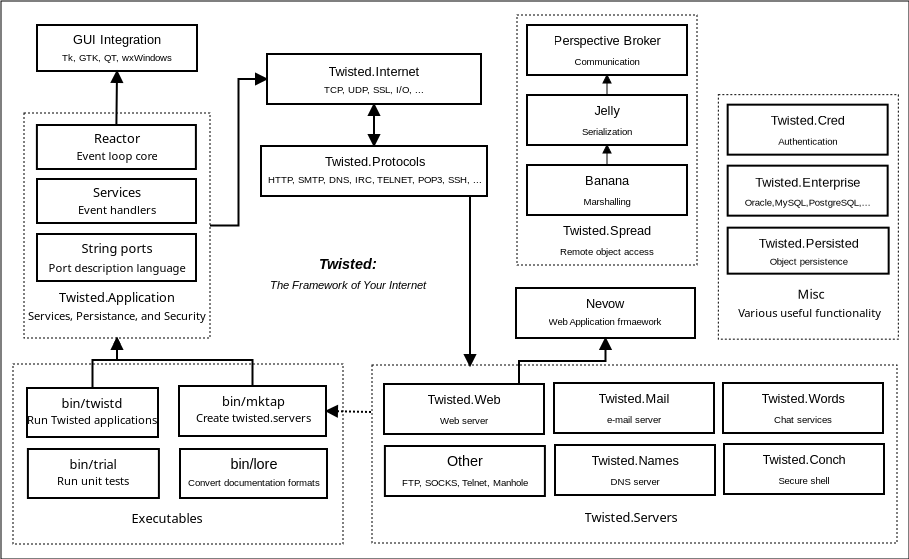 <?xml version="1.0" encoding="UTF-8"?>
<dia:diagram xmlns:dia="http://www.lysator.liu.se/~alla/dia/">
  <dia:layer name="Background" visible="true">
    <dia:object type="Standard - Box" version="0" id="O0">
      <dia:attribute name="obj_pos">
        <dia:point val="-2.7,-3.55"/>
      </dia:attribute>
      <dia:attribute name="obj_bb">
        <dia:rectangle val="-2.7,-3.55;42.7,24.35"/>
      </dia:attribute>
      <dia:attribute name="elem_corner">
        <dia:point val="-2.7,-3.55"/>
      </dia:attribute>
      <dia:attribute name="elem_width">
        <dia:real val="45.4"/>
      </dia:attribute>
      <dia:attribute name="elem_height">
        <dia:real val="27.9"/>
      </dia:attribute>
      <dia:attribute name="border_width">
        <dia:real val="0"/>
      </dia:attribute>
      <dia:attribute name="show_background">
        <dia:boolean val="true"/>
      </dia:attribute>
    </dia:object>
    <dia:group>
      <dia:object type="Standard - Text" version="1" id="O1">
        <dia:attribute name="obj_pos">
          <dia:point val="14.65,9.85"/>
        </dia:attribute>
        <dia:attribute name="obj_bb">
          <dia:rectangle val="13.321,9.223;15.979,10.328"/>
        </dia:attribute>
        <dia:attribute name="text">
          <dia:composite type="text">
            <dia:attribute name="string">
              <dia:string>#Twisted:#</dia:string>
            </dia:attribute>
            <dia:attribute name="font">
              <dia:font family="arial" style="84" name="Helvetica"/>
            </dia:attribute>
            <dia:attribute name="height">
              <dia:real val="0.9"/>
            </dia:attribute>
            <dia:attribute name="pos">
              <dia:point val="14.65,9.85"/>
            </dia:attribute>
            <dia:attribute name="color">
              <dia:color val="#000000"/>
            </dia:attribute>
            <dia:attribute name="alignment">
              <dia:enum val="1"/>
            </dia:attribute>
          </dia:composite>
        </dia:attribute>
        <dia:attribute name="valign">
          <dia:enum val="3"/>
        </dia:attribute>
      </dia:object>
      <dia:object type="Standard - Text" version="1" id="O2">
        <dia:attribute name="obj_pos">
          <dia:point val="14.65,10.85"/>
        </dia:attribute>
        <dia:attribute name="obj_bb">
          <dia:rectangle val="11.024,10.35;18.276,11.195"/>
        </dia:attribute>
        <dia:attribute name="text">
          <dia:composite type="text">
            <dia:attribute name="string">
              <dia:string>#The Framework of Your Internet#</dia:string>
            </dia:attribute>
            <dia:attribute name="font">
              <dia:font family="arial" style="4" name="Helvetica"/>
            </dia:attribute>
            <dia:attribute name="height">
              <dia:real val="0.7"/>
            </dia:attribute>
            <dia:attribute name="pos">
              <dia:point val="14.65,10.85"/>
            </dia:attribute>
            <dia:attribute name="color">
              <dia:color val="#000000"/>
            </dia:attribute>
            <dia:attribute name="alignment">
              <dia:enum val="1"/>
            </dia:attribute>
          </dia:composite>
        </dia:attribute>
        <dia:attribute name="valign">
          <dia:enum val="3"/>
        </dia:attribute>
      </dia:object>
    </dia:group>
    <dia:object type="Standard - Box" version="0" id="O3">
      <dia:attribute name="obj_pos">
        <dia:point val="23.1,-2.85"/>
      </dia:attribute>
      <dia:attribute name="obj_bb">
        <dia:rectangle val="23.1,-2.85;32.1,9.65"/>
      </dia:attribute>
      <dia:attribute name="elem_corner">
        <dia:point val="23.1,-2.85"/>
      </dia:attribute>
      <dia:attribute name="elem_width">
        <dia:real val="9"/>
      </dia:attribute>
      <dia:attribute name="elem_height">
        <dia:real val="12.5"/>
      </dia:attribute>
      <dia:attribute name="border_width">
        <dia:real val="1.49e-08"/>
      </dia:attribute>
      <dia:attribute name="show_background">
        <dia:boolean val="true"/>
      </dia:attribute>
      <dia:attribute name="line_style">
        <dia:enum val="4"/>
      </dia:attribute>
    </dia:object>
    <dia:object type="Standard - Text" version="1" id="O4">
      <dia:attribute name="obj_pos">
        <dia:point val="27.6,8.15"/>
      </dia:attribute>
      <dia:attribute name="obj_bb">
        <dia:rectangle val="25.57,7.593;29.63,8.56"/>
      </dia:attribute>
      <dia:attribute name="text">
        <dia:composite type="text">
          <dia:attribute name="string">
            <dia:string>#Twisted.Spread#</dia:string>
          </dia:attribute>
          <dia:attribute name="font">
            <dia:font family="arial" style="0" name="Helvetica"/>
          </dia:attribute>
          <dia:attribute name="height">
            <dia:real val="0.8"/>
          </dia:attribute>
          <dia:attribute name="pos">
            <dia:point val="27.6,8.15"/>
          </dia:attribute>
          <dia:attribute name="color">
            <dia:color val="#000000"/>
          </dia:attribute>
          <dia:attribute name="alignment">
            <dia:enum val="1"/>
          </dia:attribute>
        </dia:composite>
      </dia:attribute>
      <dia:attribute name="valign">
        <dia:enum val="3"/>
      </dia:attribute>
    </dia:object>
    <dia:object type="Standard - Text" version="1" id="O5">
      <dia:attribute name="obj_pos">
        <dia:point val="27.6,9.15"/>
      </dia:attribute>
      <dia:attribute name="obj_bb">
        <dia:rectangle val="25.446,8.732;29.754,9.457"/>
      </dia:attribute>
      <dia:attribute name="text">
        <dia:composite type="text">
          <dia:attribute name="string">
            <dia:string>#Remote object access#</dia:string>
          </dia:attribute>
          <dia:attribute name="font">
            <dia:font family="arial" style="0" name="Helvetica"/>
          </dia:attribute>
          <dia:attribute name="height">
            <dia:real val="0.6"/>
          </dia:attribute>
          <dia:attribute name="pos">
            <dia:point val="27.6,9.15"/>
          </dia:attribute>
          <dia:attribute name="color">
            <dia:color val="#000000"/>
          </dia:attribute>
          <dia:attribute name="alignment">
            <dia:enum val="1"/>
          </dia:attribute>
        </dia:composite>
      </dia:attribute>
      <dia:attribute name="valign">
        <dia:enum val="3"/>
      </dia:attribute>
    </dia:object>
    <dia:group>
      <dia:object type="Standard - Line" version="0" id="O6">
        <dia:attribute name="obj_pos">
          <dia:point val="27.6,4.65"/>
        </dia:attribute>
        <dia:attribute name="obj_bb">
          <dia:rectangle val="27.2,3.65;28,4.65"/>
        </dia:attribute>
        <dia:attribute name="conn_endpoints">
          <dia:point val="27.6,4.65"/>
          <dia:point val="27.6,3.65"/>
        </dia:attribute>
        <dia:attribute name="numcp">
          <dia:int val="1"/>
        </dia:attribute>
        <dia:attribute name="line_width">
          <dia:real val="0"/>
        </dia:attribute>
        <dia:attribute name="end_arrow">
          <dia:enum val="3"/>
        </dia:attribute>
        <dia:attribute name="end_arrow_length">
          <dia:real val="0.4"/>
        </dia:attribute>
        <dia:attribute name="end_arrow_width">
          <dia:real val="0.4"/>
        </dia:attribute>
      </dia:object>
      <dia:group>
        <dia:object type="Standard - Box" version="0" id="O7">
          <dia:attribute name="obj_pos">
            <dia:point val="23.6,1.15"/>
          </dia:attribute>
          <dia:attribute name="obj_bb">
            <dia:rectangle val="23.55,1.1;31.65,3.7"/>
          </dia:attribute>
          <dia:attribute name="elem_corner">
            <dia:point val="23.6,1.15"/>
          </dia:attribute>
          <dia:attribute name="elem_width">
            <dia:real val="8"/>
          </dia:attribute>
          <dia:attribute name="elem_height">
            <dia:real val="2.5"/>
          </dia:attribute>
          <dia:attribute name="show_background">
            <dia:boolean val="true"/>
          </dia:attribute>
        </dia:object>
        <dia:object type="Standard - Text" version="1" id="O8">
          <dia:attribute name="obj_pos">
            <dia:point val="27.6,2.15"/>
          </dia:attribute>
          <dia:attribute name="obj_bb">
            <dia:rectangle val="27.015,1.593;28.185,2.56"/>
          </dia:attribute>
          <dia:attribute name="text">
            <dia:composite type="text">
              <dia:attribute name="string">
                <dia:string>#Jelly#</dia:string>
              </dia:attribute>
              <dia:attribute name="font">
                <dia:font family="arial" style="0" name="Helvetica"/>
              </dia:attribute>
              <dia:attribute name="height">
                <dia:real val="0.8"/>
              </dia:attribute>
              <dia:attribute name="pos">
                <dia:point val="27.6,2.15"/>
              </dia:attribute>
              <dia:attribute name="color">
                <dia:color val="#000000"/>
              </dia:attribute>
              <dia:attribute name="alignment">
                <dia:enum val="1"/>
              </dia:attribute>
            </dia:composite>
          </dia:attribute>
          <dia:attribute name="valign">
            <dia:enum val="3"/>
          </dia:attribute>
        </dia:object>
        <dia:object type="Standard - Text" version="1" id="O9">
          <dia:attribute name="obj_pos">
            <dia:point val="27.6,3.15"/>
          </dia:attribute>
          <dia:attribute name="obj_bb">
            <dia:rectangle val="26.409,2.732;28.791,3.458"/>
          </dia:attribute>
          <dia:attribute name="text">
            <dia:composite type="text">
              <dia:attribute name="string">
                <dia:string>#Serialization#</dia:string>
              </dia:attribute>
              <dia:attribute name="font">
                <dia:font family="arial" style="0" name="Helvetica"/>
              </dia:attribute>
              <dia:attribute name="height">
                <dia:real val="0.6"/>
              </dia:attribute>
              <dia:attribute name="pos">
                <dia:point val="27.6,3.15"/>
              </dia:attribute>
              <dia:attribute name="color">
                <dia:color val="#000000"/>
              </dia:attribute>
              <dia:attribute name="alignment">
                <dia:enum val="1"/>
              </dia:attribute>
            </dia:composite>
          </dia:attribute>
          <dia:attribute name="valign">
            <dia:enum val="3"/>
          </dia:attribute>
        </dia:object>
      </dia:group>
      <dia:group>
        <dia:object type="Standard - Box" version="0" id="O10">
          <dia:attribute name="obj_pos">
            <dia:point val="23.6,4.65"/>
          </dia:attribute>
          <dia:attribute name="obj_bb">
            <dia:rectangle val="23.55,4.6;31.65,7.2"/>
          </dia:attribute>
          <dia:attribute name="elem_corner">
            <dia:point val="23.6,4.65"/>
          </dia:attribute>
          <dia:attribute name="elem_width">
            <dia:real val="8"/>
          </dia:attribute>
          <dia:attribute name="elem_height">
            <dia:real val="2.5"/>
          </dia:attribute>
          <dia:attribute name="show_background">
            <dia:boolean val="true"/>
          </dia:attribute>
        </dia:object>
        <dia:object type="Standard - Text" version="1" id="O11">
          <dia:attribute name="obj_pos">
            <dia:point val="27.6,5.65"/>
          </dia:attribute>
          <dia:attribute name="obj_bb">
            <dia:rectangle val="26.593,5.093;28.608,6.06"/>
          </dia:attribute>
          <dia:attribute name="text">
            <dia:composite type="text">
              <dia:attribute name="string">
                <dia:string>#Banana#</dia:string>
              </dia:attribute>
              <dia:attribute name="font">
                <dia:font family="arial" style="0" name="Helvetica"/>
              </dia:attribute>
              <dia:attribute name="height">
                <dia:real val="0.8"/>
              </dia:attribute>
              <dia:attribute name="pos">
                <dia:point val="27.6,5.65"/>
              </dia:attribute>
              <dia:attribute name="color">
                <dia:color val="#000000"/>
              </dia:attribute>
              <dia:attribute name="alignment">
                <dia:enum val="1"/>
              </dia:attribute>
            </dia:composite>
          </dia:attribute>
          <dia:attribute name="valign">
            <dia:enum val="3"/>
          </dia:attribute>
        </dia:object>
        <dia:object type="Standard - Text" version="1" id="O12">
          <dia:attribute name="obj_pos">
            <dia:point val="27.6,6.65"/>
          </dia:attribute>
          <dia:attribute name="obj_bb">
            <dia:rectangle val="26.483,6.232;28.718,6.957"/>
          </dia:attribute>
          <dia:attribute name="text">
            <dia:composite type="text">
              <dia:attribute name="string">
                <dia:string>#Marshalling#</dia:string>
              </dia:attribute>
              <dia:attribute name="font">
                <dia:font family="arial" style="0" name="Helvetica"/>
              </dia:attribute>
              <dia:attribute name="height">
                <dia:real val="0.6"/>
              </dia:attribute>
              <dia:attribute name="pos">
                <dia:point val="27.6,6.65"/>
              </dia:attribute>
              <dia:attribute name="color">
                <dia:color val="#000000"/>
              </dia:attribute>
              <dia:attribute name="alignment">
                <dia:enum val="1"/>
              </dia:attribute>
            </dia:composite>
          </dia:attribute>
          <dia:attribute name="valign">
            <dia:enum val="3"/>
          </dia:attribute>
        </dia:object>
      </dia:group>
      <dia:group>
        <dia:object type="Standard - Box" version="0" id="O13">
          <dia:attribute name="obj_pos">
            <dia:point val="23.6,-2.35"/>
          </dia:attribute>
          <dia:attribute name="obj_bb">
            <dia:rectangle val="23.55,-2.4;31.65,0.2"/>
          </dia:attribute>
          <dia:attribute name="elem_corner">
            <dia:point val="23.6,-2.35"/>
          </dia:attribute>
          <dia:attribute name="elem_width">
            <dia:real val="8"/>
          </dia:attribute>
          <dia:attribute name="elem_height">
            <dia:real val="2.5"/>
          </dia:attribute>
          <dia:attribute name="show_background">
            <dia:boolean val="true"/>
          </dia:attribute>
        </dia:object>
        <dia:object type="Standard - Text" version="1" id="O14">
          <dia:attribute name="obj_pos">
            <dia:point val="27.6,-1.35"/>
          </dia:attribute>
          <dia:attribute name="obj_bb">
            <dia:rectangle val="25.13,-1.907;30.07,-0.94"/>
          </dia:attribute>
          <dia:attribute name="text">
            <dia:composite type="text">
              <dia:attribute name="string">
                <dia:string>#Perspective Broker#</dia:string>
              </dia:attribute>
              <dia:attribute name="font">
                <dia:font family="arial" style="0" name="Helvetica"/>
              </dia:attribute>
              <dia:attribute name="height">
                <dia:real val="0.8"/>
              </dia:attribute>
              <dia:attribute name="pos">
                <dia:point val="27.6,-1.35"/>
              </dia:attribute>
              <dia:attribute name="color">
                <dia:color val="#000000"/>
              </dia:attribute>
              <dia:attribute name="alignment">
                <dia:enum val="1"/>
              </dia:attribute>
            </dia:composite>
          </dia:attribute>
          <dia:attribute name="valign">
            <dia:enum val="3"/>
          </dia:attribute>
        </dia:object>
        <dia:object type="Standard - Text" version="1" id="O15">
          <dia:attribute name="obj_pos">
            <dia:point val="27.6,-0.35"/>
          </dia:attribute>
          <dia:attribute name="obj_bb">
            <dia:rectangle val="26.081,-0.767;29.119,-0.043"/>
          </dia:attribute>
          <dia:attribute name="text">
            <dia:composite type="text">
              <dia:attribute name="string">
                <dia:string>#Communication#</dia:string>
              </dia:attribute>
              <dia:attribute name="font">
                <dia:font family="arial" style="0" name="Helvetica"/>
              </dia:attribute>
              <dia:attribute name="height">
                <dia:real val="0.6"/>
              </dia:attribute>
              <dia:attribute name="pos">
                <dia:point val="27.6,-0.35"/>
              </dia:attribute>
              <dia:attribute name="color">
                <dia:color val="#000000"/>
              </dia:attribute>
              <dia:attribute name="alignment">
                <dia:enum val="1"/>
              </dia:attribute>
            </dia:composite>
          </dia:attribute>
          <dia:attribute name="valign">
            <dia:enum val="3"/>
          </dia:attribute>
        </dia:object>
      </dia:group>
      <dia:object type="Standard - Line" version="0" id="O16">
        <dia:attribute name="obj_pos">
          <dia:point val="27.6,1.15"/>
        </dia:attribute>
        <dia:attribute name="obj_bb">
          <dia:rectangle val="27.2,0.15;28,1.15"/>
        </dia:attribute>
        <dia:attribute name="conn_endpoints">
          <dia:point val="27.6,1.15"/>
          <dia:point val="27.6,0.15"/>
        </dia:attribute>
        <dia:attribute name="numcp">
          <dia:int val="1"/>
        </dia:attribute>
        <dia:attribute name="line_width">
          <dia:real val="0"/>
        </dia:attribute>
        <dia:attribute name="end_arrow">
          <dia:enum val="3"/>
        </dia:attribute>
        <dia:attribute name="end_arrow_length">
          <dia:real val="0.4"/>
        </dia:attribute>
        <dia:attribute name="end_arrow_width">
          <dia:real val="0.4"/>
        </dia:attribute>
      </dia:object>
    </dia:group>
    <dia:object type="Standard - Text" version="1" id="O17">
      <dia:attribute name="obj_pos">
        <dia:point val="40.167,3.883"/>
      </dia:attribute>
      <dia:attribute name="obj_bb">
        <dia:rectangle val="40.167,3.483;40.167,4.683"/>
      </dia:attribute>
      <dia:attribute name="text">
        <dia:composite type="text">
          <dia:attribute name="string">
            <dia:string>##</dia:string>
          </dia:attribute>
          <dia:attribute name="font">
            <dia:font family="sans" style="0" name="Helvetica"/>
          </dia:attribute>
          <dia:attribute name="height">
            <dia:real val="0.8"/>
          </dia:attribute>
          <dia:attribute name="pos">
            <dia:point val="40.167,3.883"/>
          </dia:attribute>
          <dia:attribute name="color">
            <dia:color val="#000000"/>
          </dia:attribute>
          <dia:attribute name="alignment">
            <dia:enum val="0"/>
          </dia:attribute>
        </dia:composite>
      </dia:attribute>
      <dia:attribute name="valign">
        <dia:enum val="3"/>
      </dia:attribute>
    </dia:object>
    <dia:object type="Standard - Text" version="1" id="O18">
      <dia:attribute name="obj_pos">
        <dia:point val="35.9,17.35"/>
      </dia:attribute>
      <dia:attribute name="obj_bb">
        <dia:rectangle val="35.9,16.95;35.9,18.15"/>
      </dia:attribute>
      <dia:attribute name="text">
        <dia:composite type="text">
          <dia:attribute name="string">
            <dia:string>##</dia:string>
          </dia:attribute>
          <dia:attribute name="font">
            <dia:font family="sans" style="0" name="Helvetica"/>
          </dia:attribute>
          <dia:attribute name="height">
            <dia:real val="0.8"/>
          </dia:attribute>
          <dia:attribute name="pos">
            <dia:point val="35.9,17.35"/>
          </dia:attribute>
          <dia:attribute name="color">
            <dia:color val="#000000"/>
          </dia:attribute>
          <dia:attribute name="alignment">
            <dia:enum val="0"/>
          </dia:attribute>
        </dia:composite>
      </dia:attribute>
      <dia:attribute name="valign">
        <dia:enum val="3"/>
      </dia:attribute>
    </dia:object>
    <dia:group>
      <dia:object type="Standard - Box" version="0" id="O19">
        <dia:attribute name="obj_pos">
          <dia:point val="-0.9,-2.35"/>
        </dia:attribute>
        <dia:attribute name="obj_bb">
          <dia:rectangle val="-0.95,-2.4;7.15,-1.152e-15"/>
        </dia:attribute>
        <dia:attribute name="elem_corner">
          <dia:point val="-0.9,-2.35"/>
        </dia:attribute>
        <dia:attribute name="elem_width">
          <dia:real val="8"/>
        </dia:attribute>
        <dia:attribute name="elem_height">
          <dia:real val="2.3"/>
        </dia:attribute>
        <dia:attribute name="show_background">
          <dia:boolean val="true"/>
        </dia:attribute>
      </dia:object>
      <dia:object type="Standard - Text" version="1" id="O20">
        <dia:attribute name="obj_pos">
          <dia:point val="3.1,-1.4"/>
        </dia:attribute>
        <dia:attribute name="obj_bb">
          <dia:rectangle val="1.119,-1.958;5.081,-0.99"/>
        </dia:attribute>
        <dia:attribute name="text">
          <dia:composite type="text">
            <dia:attribute name="string">
              <dia:string>#GUI Integration#</dia:string>
            </dia:attribute>
            <dia:attribute name="font">
              <dia:font family="arial" style="0" name="Helvetica"/>
            </dia:attribute>
            <dia:attribute name="height">
              <dia:real val="0.8"/>
            </dia:attribute>
            <dia:attribute name="pos">
              <dia:point val="3.1,-1.4"/>
            </dia:attribute>
            <dia:attribute name="color">
              <dia:color val="#000000"/>
            </dia:attribute>
            <dia:attribute name="alignment">
              <dia:enum val="1"/>
            </dia:attribute>
          </dia:composite>
        </dia:attribute>
        <dia:attribute name="valign">
          <dia:enum val="3"/>
        </dia:attribute>
      </dia:object>
      <dia:object type="Standard - Text" version="1" id="O21">
        <dia:attribute name="obj_pos">
          <dia:point val="3.1,-0.55"/>
        </dia:attribute>
        <dia:attribute name="obj_bb">
          <dia:rectangle val="0.581,-0.968;5.619,-0.242"/>
        </dia:attribute>
        <dia:attribute name="text">
          <dia:composite type="text">
            <dia:attribute name="string">
              <dia:string>#Tk, GTK, QT, wxWindows#</dia:string>
            </dia:attribute>
            <dia:attribute name="font">
              <dia:font family="arial" style="0" name="Helvetica"/>
            </dia:attribute>
            <dia:attribute name="height">
              <dia:real val="0.6"/>
            </dia:attribute>
            <dia:attribute name="pos">
              <dia:point val="3.1,-0.55"/>
            </dia:attribute>
            <dia:attribute name="color">
              <dia:color val="#000000"/>
            </dia:attribute>
            <dia:attribute name="alignment">
              <dia:enum val="1"/>
            </dia:attribute>
          </dia:composite>
        </dia:attribute>
        <dia:attribute name="valign">
          <dia:enum val="3"/>
        </dia:attribute>
      </dia:object>
    </dia:group>
    <dia:object type="Standard - Line" version="0" id="O22">
      <dia:attribute name="obj_pos">
        <dia:point val="15.95,3.7"/>
      </dia:attribute>
      <dia:attribute name="obj_bb">
        <dia:rectangle val="15.45,1.55;16.45,3.75"/>
      </dia:attribute>
      <dia:attribute name="conn_endpoints">
        <dia:point val="15.95,3.7"/>
        <dia:point val="15.95,1.6"/>
      </dia:attribute>
      <dia:attribute name="numcp">
        <dia:int val="1"/>
      </dia:attribute>
      <dia:attribute name="start_arrow">
        <dia:enum val="3"/>
      </dia:attribute>
      <dia:attribute name="start_arrow_length">
        <dia:real val="0.5"/>
      </dia:attribute>
      <dia:attribute name="start_arrow_width">
        <dia:real val="0.5"/>
      </dia:attribute>
      <dia:attribute name="end_arrow">
        <dia:enum val="3"/>
      </dia:attribute>
      <dia:attribute name="end_arrow_length">
        <dia:real val="0.5"/>
      </dia:attribute>
      <dia:attribute name="end_arrow_width">
        <dia:real val="0.5"/>
      </dia:attribute>
    </dia:object>
    <dia:object type="Standard - Box" version="0" id="O23">
      <dia:attribute name="obj_pos">
        <dia:point val="15.85,14.65"/>
      </dia:attribute>
      <dia:attribute name="obj_bb">
        <dia:rectangle val="15.85,14.65;42.1,23.55"/>
      </dia:attribute>
      <dia:attribute name="elem_corner">
        <dia:point val="15.85,14.65"/>
      </dia:attribute>
      <dia:attribute name="elem_width">
        <dia:real val="26.25"/>
      </dia:attribute>
      <dia:attribute name="elem_height">
        <dia:real val="8.9"/>
      </dia:attribute>
      <dia:attribute name="border_width">
        <dia:real val="1.49e-08"/>
      </dia:attribute>
      <dia:attribute name="show_background">
        <dia:boolean val="true"/>
      </dia:attribute>
      <dia:attribute name="line_style">
        <dia:enum val="4"/>
      </dia:attribute>
    </dia:object>
    <dia:group>
      <dia:object type="Standard - Box" version="0" id="O24">
        <dia:attribute name="obj_pos">
          <dia:point val="16.45,15.6"/>
        </dia:attribute>
        <dia:attribute name="obj_bb">
          <dia:rectangle val="16.4,15.55;24.5,18.15"/>
        </dia:attribute>
        <dia:attribute name="elem_corner">
          <dia:point val="16.45,15.6"/>
        </dia:attribute>
        <dia:attribute name="elem_width">
          <dia:real val="8"/>
        </dia:attribute>
        <dia:attribute name="elem_height">
          <dia:real val="2.5"/>
        </dia:attribute>
        <dia:attribute name="show_background">
          <dia:boolean val="true"/>
        </dia:attribute>
      </dia:object>
      <dia:object type="Standard - Text" version="1" id="O25">
        <dia:attribute name="obj_pos">
          <dia:point val="20.45,16.6"/>
        </dia:attribute>
        <dia:attribute name="obj_bb">
          <dia:rectangle val="18.762,16.043;22.137,17.01"/>
        </dia:attribute>
        <dia:attribute name="text">
          <dia:composite type="text">
            <dia:attribute name="string">
              <dia:string>#Twisted.Web#</dia:string>
            </dia:attribute>
            <dia:attribute name="font">
              <dia:font family="arial" style="0" name="Helvetica"/>
            </dia:attribute>
            <dia:attribute name="height">
              <dia:real val="0.8"/>
            </dia:attribute>
            <dia:attribute name="pos">
              <dia:point val="20.45,16.6"/>
            </dia:attribute>
            <dia:attribute name="color">
              <dia:color val="#000000"/>
            </dia:attribute>
            <dia:attribute name="alignment">
              <dia:enum val="1"/>
            </dia:attribute>
          </dia:composite>
        </dia:attribute>
        <dia:attribute name="valign">
          <dia:enum val="3"/>
        </dia:attribute>
      </dia:object>
      <dia:object type="Standard - Text" version="1" id="O26">
        <dia:attribute name="obj_pos">
          <dia:point val="20.45,17.6"/>
        </dia:attribute>
        <dia:attribute name="obj_bb">
          <dia:rectangle val="19.332,17.183;21.567,17.907"/>
        </dia:attribute>
        <dia:attribute name="text">
          <dia:composite type="text">
            <dia:attribute name="string">
              <dia:string>#Web server#</dia:string>
            </dia:attribute>
            <dia:attribute name="font">
              <dia:font family="arial" style="0" name="Helvetica"/>
            </dia:attribute>
            <dia:attribute name="height">
              <dia:real val="0.6"/>
            </dia:attribute>
            <dia:attribute name="pos">
              <dia:point val="20.45,17.6"/>
            </dia:attribute>
            <dia:attribute name="color">
              <dia:color val="#000000"/>
            </dia:attribute>
            <dia:attribute name="alignment">
              <dia:enum val="1"/>
            </dia:attribute>
          </dia:composite>
        </dia:attribute>
        <dia:attribute name="valign">
          <dia:enum val="3"/>
        </dia:attribute>
      </dia:object>
    </dia:group>
    <dia:group>
      <dia:object type="Standard - Box" version="0" id="O27">
        <dia:attribute name="obj_pos">
          <dia:point val="24.95,15.55"/>
        </dia:attribute>
        <dia:attribute name="obj_bb">
          <dia:rectangle val="24.9,15.5;33,18.1"/>
        </dia:attribute>
        <dia:attribute name="elem_corner">
          <dia:point val="24.95,15.55"/>
        </dia:attribute>
        <dia:attribute name="elem_width">
          <dia:real val="8"/>
        </dia:attribute>
        <dia:attribute name="elem_height">
          <dia:real val="2.5"/>
        </dia:attribute>
        <dia:attribute name="show_background">
          <dia:boolean val="true"/>
        </dia:attribute>
      </dia:object>
      <dia:object type="Standard - Text" version="1" id="O28">
        <dia:attribute name="obj_pos">
          <dia:point val="28.95,16.55"/>
        </dia:attribute>
        <dia:attribute name="obj_bb">
          <dia:rectangle val="27.328,15.992;30.573,16.96"/>
        </dia:attribute>
        <dia:attribute name="text">
          <dia:composite type="text">
            <dia:attribute name="string">
              <dia:string>#Twisted.Mail#</dia:string>
            </dia:attribute>
            <dia:attribute name="font">
              <dia:font family="arial" style="0" name="Helvetica"/>
            </dia:attribute>
            <dia:attribute name="height">
              <dia:real val="0.8"/>
            </dia:attribute>
            <dia:attribute name="pos">
              <dia:point val="28.95,16.55"/>
            </dia:attribute>
            <dia:attribute name="color">
              <dia:color val="#000000"/>
            </dia:attribute>
            <dia:attribute name="alignment">
              <dia:enum val="1"/>
            </dia:attribute>
          </dia:composite>
        </dia:attribute>
        <dia:attribute name="valign">
          <dia:enum val="3"/>
        </dia:attribute>
      </dia:object>
      <dia:object type="Standard - Text" version="1" id="O29">
        <dia:attribute name="obj_pos">
          <dia:point val="28.95,17.55"/>
        </dia:attribute>
        <dia:attribute name="obj_bb">
          <dia:rectangle val="27.686,17.133;30.214,17.858"/>
        </dia:attribute>
        <dia:attribute name="text">
          <dia:composite type="text">
            <dia:attribute name="string">
              <dia:string>#e-mail server#</dia:string>
            </dia:attribute>
            <dia:attribute name="font">
              <dia:font family="arial" style="0" name="Helvetica"/>
            </dia:attribute>
            <dia:attribute name="height">
              <dia:real val="0.6"/>
            </dia:attribute>
            <dia:attribute name="pos">
              <dia:point val="28.95,17.55"/>
            </dia:attribute>
            <dia:attribute name="color">
              <dia:color val="#000000"/>
            </dia:attribute>
            <dia:attribute name="alignment">
              <dia:enum val="1"/>
            </dia:attribute>
          </dia:composite>
        </dia:attribute>
        <dia:attribute name="valign">
          <dia:enum val="3"/>
        </dia:attribute>
      </dia:object>
    </dia:group>
    <dia:group>
      <dia:object type="Standard - Box" version="0" id="O30">
        <dia:attribute name="obj_pos">
          <dia:point val="25,18.65"/>
        </dia:attribute>
        <dia:attribute name="obj_bb">
          <dia:rectangle val="24.95,18.6;33.05,21.2"/>
        </dia:attribute>
        <dia:attribute name="elem_corner">
          <dia:point val="25,18.65"/>
        </dia:attribute>
        <dia:attribute name="elem_width">
          <dia:real val="8"/>
        </dia:attribute>
        <dia:attribute name="elem_height">
          <dia:real val="2.5"/>
        </dia:attribute>
        <dia:attribute name="show_background">
          <dia:boolean val="true"/>
        </dia:attribute>
      </dia:object>
      <dia:object type="Standard - Text" version="1" id="O31">
        <dia:attribute name="obj_pos">
          <dia:point val="29,19.65"/>
        </dia:attribute>
        <dia:attribute name="obj_bb">
          <dia:rectangle val="26.989,19.093;31.011,20.06"/>
        </dia:attribute>
        <dia:attribute name="text">
          <dia:composite type="text">
            <dia:attribute name="string">
              <dia:string>#Twisted.Names#</dia:string>
            </dia:attribute>
            <dia:attribute name="font">
              <dia:font family="arial" style="0" name="Helvetica"/>
            </dia:attribute>
            <dia:attribute name="height">
              <dia:real val="0.8"/>
            </dia:attribute>
            <dia:attribute name="pos">
              <dia:point val="29,19.65"/>
            </dia:attribute>
            <dia:attribute name="color">
              <dia:color val="#000000"/>
            </dia:attribute>
            <dia:attribute name="alignment">
              <dia:enum val="1"/>
            </dia:attribute>
          </dia:composite>
        </dia:attribute>
        <dia:attribute name="valign">
          <dia:enum val="3"/>
        </dia:attribute>
      </dia:object>
      <dia:object type="Standard - Text" version="1" id="O32">
        <dia:attribute name="obj_pos">
          <dia:point val="29,20.65"/>
        </dia:attribute>
        <dia:attribute name="obj_bb">
          <dia:rectangle val="27.87,20.233;30.13,20.957"/>
        </dia:attribute>
        <dia:attribute name="text">
          <dia:composite type="text">
            <dia:attribute name="string">
              <dia:string>#DNS server#</dia:string>
            </dia:attribute>
            <dia:attribute name="font">
              <dia:font family="arial" style="0" name="Helvetica"/>
            </dia:attribute>
            <dia:attribute name="height">
              <dia:real val="0.6"/>
            </dia:attribute>
            <dia:attribute name="pos">
              <dia:point val="29,20.65"/>
            </dia:attribute>
            <dia:attribute name="color">
              <dia:color val="#000000"/>
            </dia:attribute>
            <dia:attribute name="alignment">
              <dia:enum val="1"/>
            </dia:attribute>
          </dia:composite>
        </dia:attribute>
        <dia:attribute name="valign">
          <dia:enum val="3"/>
        </dia:attribute>
      </dia:object>
    </dia:group>
    <dia:group>
      <dia:object type="Standard - Box" version="0" id="O33">
        <dia:attribute name="obj_pos">
          <dia:point val="33.45,18.6"/>
        </dia:attribute>
        <dia:attribute name="obj_bb">
          <dia:rectangle val="33.4,18.55;41.5,21.15"/>
        </dia:attribute>
        <dia:attribute name="elem_corner">
          <dia:point val="33.45,18.6"/>
        </dia:attribute>
        <dia:attribute name="elem_width">
          <dia:real val="8"/>
        </dia:attribute>
        <dia:attribute name="elem_height">
          <dia:real val="2.5"/>
        </dia:attribute>
        <dia:attribute name="show_background">
          <dia:boolean val="true"/>
        </dia:attribute>
      </dia:object>
      <dia:object type="Standard - Text" version="1" id="O34">
        <dia:attribute name="obj_pos">
          <dia:point val="37.45,19.6"/>
        </dia:attribute>
        <dia:attribute name="obj_bb">
          <dia:rectangle val="35.519,19.043;39.381,20.01"/>
        </dia:attribute>
        <dia:attribute name="text">
          <dia:composite type="text">
            <dia:attribute name="string">
              <dia:string>#Twisted.Conch#</dia:string>
            </dia:attribute>
            <dia:attribute name="font">
              <dia:font family="arial" style="0" name="Helvetica"/>
            </dia:attribute>
            <dia:attribute name="height">
              <dia:real val="0.8"/>
            </dia:attribute>
            <dia:attribute name="pos">
              <dia:point val="37.45,19.6"/>
            </dia:attribute>
            <dia:attribute name="color">
              <dia:color val="#000000"/>
            </dia:attribute>
            <dia:attribute name="alignment">
              <dia:enum val="1"/>
            </dia:attribute>
          </dia:composite>
        </dia:attribute>
        <dia:attribute name="valign">
          <dia:enum val="3"/>
        </dia:attribute>
      </dia:object>
      <dia:object type="Standard - Text" version="1" id="O35">
        <dia:attribute name="obj_pos">
          <dia:point val="37.45,20.6"/>
        </dia:attribute>
        <dia:attribute name="obj_bb">
          <dia:rectangle val="36.246,20.183;38.654,20.907"/>
        </dia:attribute>
        <dia:attribute name="text">
          <dia:composite type="text">
            <dia:attribute name="string">
              <dia:string>#Secure shell#</dia:string>
            </dia:attribute>
            <dia:attribute name="font">
              <dia:font family="arial" style="0" name="Helvetica"/>
            </dia:attribute>
            <dia:attribute name="height">
              <dia:real val="0.6"/>
            </dia:attribute>
            <dia:attribute name="pos">
              <dia:point val="37.45,20.6"/>
            </dia:attribute>
            <dia:attribute name="color">
              <dia:color val="#000000"/>
            </dia:attribute>
            <dia:attribute name="alignment">
              <dia:enum val="1"/>
            </dia:attribute>
          </dia:composite>
        </dia:attribute>
        <dia:attribute name="valign">
          <dia:enum val="3"/>
        </dia:attribute>
      </dia:object>
    </dia:group>
    <dia:group>
      <dia:object type="Standard - Box" version="0" id="O36">
        <dia:attribute name="obj_pos">
          <dia:point val="33.4,15.55"/>
        </dia:attribute>
        <dia:attribute name="obj_bb">
          <dia:rectangle val="33.35,15.5;41.45,18.1"/>
        </dia:attribute>
        <dia:attribute name="elem_corner">
          <dia:point val="33.4,15.55"/>
        </dia:attribute>
        <dia:attribute name="elem_width">
          <dia:real val="8"/>
        </dia:attribute>
        <dia:attribute name="elem_height">
          <dia:real val="2.5"/>
        </dia:attribute>
        <dia:attribute name="show_background">
          <dia:boolean val="true"/>
        </dia:attribute>
      </dia:object>
      <dia:object type="Standard - Text" version="1" id="O37">
        <dia:attribute name="obj_pos">
          <dia:point val="37.4,16.55"/>
        </dia:attribute>
        <dia:attribute name="obj_bb">
          <dia:rectangle val="35.469,15.992;39.331,16.96"/>
        </dia:attribute>
        <dia:attribute name="text">
          <dia:composite type="text">
            <dia:attribute name="string">
              <dia:string>#Twisted.Words#</dia:string>
            </dia:attribute>
            <dia:attribute name="font">
              <dia:font family="arial" style="0" name="Helvetica"/>
            </dia:attribute>
            <dia:attribute name="height">
              <dia:real val="0.8"/>
            </dia:attribute>
            <dia:attribute name="pos">
              <dia:point val="37.4,16.55"/>
            </dia:attribute>
            <dia:attribute name="color">
              <dia:color val="#000000"/>
            </dia:attribute>
            <dia:attribute name="alignment">
              <dia:enum val="1"/>
            </dia:attribute>
          </dia:composite>
        </dia:attribute>
        <dia:attribute name="valign">
          <dia:enum val="3"/>
        </dia:attribute>
      </dia:object>
      <dia:object type="Standard - Text" version="1" id="O38">
        <dia:attribute name="obj_pos">
          <dia:point val="37.4,17.55"/>
        </dia:attribute>
        <dia:attribute name="obj_bb">
          <dia:rectangle val="36.074,17.133;38.726,17.858"/>
        </dia:attribute>
        <dia:attribute name="text">
          <dia:composite type="text">
            <dia:attribute name="string">
              <dia:string>#Chat services#</dia:string>
            </dia:attribute>
            <dia:attribute name="font">
              <dia:font family="arial" style="0" name="Helvetica"/>
            </dia:attribute>
            <dia:attribute name="height">
              <dia:real val="0.6"/>
            </dia:attribute>
            <dia:attribute name="pos">
              <dia:point val="37.4,17.55"/>
            </dia:attribute>
            <dia:attribute name="color">
              <dia:color val="#000000"/>
            </dia:attribute>
            <dia:attribute name="alignment">
              <dia:enum val="1"/>
            </dia:attribute>
          </dia:composite>
        </dia:attribute>
        <dia:attribute name="valign">
          <dia:enum val="3"/>
        </dia:attribute>
      </dia:object>
    </dia:group>
    <dia:object type="Standard - Box" version="0" id="O39">
      <dia:attribute name="obj_pos">
        <dia:point val="33.167,1.133"/>
      </dia:attribute>
      <dia:attribute name="obj_bb">
        <dia:rectangle val="33.167,1.133;42.167,13.358"/>
      </dia:attribute>
      <dia:attribute name="elem_corner">
        <dia:point val="33.167,1.133"/>
      </dia:attribute>
      <dia:attribute name="elem_width">
        <dia:real val="9"/>
      </dia:attribute>
      <dia:attribute name="elem_height">
        <dia:real val="12.225"/>
      </dia:attribute>
      <dia:attribute name="border_width">
        <dia:real val="1.49e-08"/>
      </dia:attribute>
      <dia:attribute name="show_background">
        <dia:boolean val="true"/>
      </dia:attribute>
      <dia:attribute name="line_style">
        <dia:enum val="4"/>
      </dia:attribute>
    </dia:object>
    <dia:object type="Standard - Text" version="1" id="O40">
      <dia:attribute name="obj_pos">
        <dia:point val="37.8,11.333"/>
      </dia:attribute>
      <dia:attribute name="obj_bb">
        <dia:rectangle val="37.155,10.791;38.445,11.731"/>
      </dia:attribute>
      <dia:attribute name="text">
        <dia:composite type="text">
          <dia:attribute name="string">
            <dia:string>#Misc#</dia:string>
          </dia:attribute>
          <dia:attribute name="font">
            <dia:font family="sans" style="0" name="Helvetica"/>
          </dia:attribute>
          <dia:attribute name="height">
            <dia:real val="0.8"/>
          </dia:attribute>
          <dia:attribute name="pos">
            <dia:point val="37.8,11.333"/>
          </dia:attribute>
          <dia:attribute name="color">
            <dia:color val="#000000"/>
          </dia:attribute>
          <dia:attribute name="alignment">
            <dia:enum val="1"/>
          </dia:attribute>
        </dia:composite>
      </dia:attribute>
      <dia:attribute name="valign">
        <dia:enum val="3"/>
      </dia:attribute>
    </dia:object>
    <dia:object type="Standard - Text" version="1" id="O41">
      <dia:attribute name="obj_pos">
        <dia:point val="37.733,12.25"/>
      </dia:attribute>
      <dia:attribute name="obj_bb">
        <dia:rectangle val="34.268,11.775;41.198,12.598"/>
      </dia:attribute>
      <dia:attribute name="text">
        <dia:composite type="text">
          <dia:attribute name="string">
            <dia:string>#Various useful functionality#</dia:string>
          </dia:attribute>
          <dia:attribute name="font">
            <dia:font family="sans" style="0" name="Helvetica"/>
          </dia:attribute>
          <dia:attribute name="height">
            <dia:real val="0.7"/>
          </dia:attribute>
          <dia:attribute name="pos">
            <dia:point val="37.733,12.25"/>
          </dia:attribute>
          <dia:attribute name="color">
            <dia:color val="#000000"/>
          </dia:attribute>
          <dia:attribute name="alignment">
            <dia:enum val="1"/>
          </dia:attribute>
        </dia:composite>
      </dia:attribute>
      <dia:attribute name="valign">
        <dia:enum val="3"/>
      </dia:attribute>
    </dia:object>
    <dia:group>
      <dia:object type="Standard - Box" version="0" id="O42">
        <dia:attribute name="obj_pos">
          <dia:point val="33.633,4.683"/>
        </dia:attribute>
        <dia:attribute name="obj_bb">
          <dia:rectangle val="33.583,4.633;41.683,7.233"/>
        </dia:attribute>
        <dia:attribute name="elem_corner">
          <dia:point val="33.633,4.683"/>
        </dia:attribute>
        <dia:attribute name="elem_width">
          <dia:real val="8"/>
        </dia:attribute>
        <dia:attribute name="elem_height">
          <dia:real val="2.5"/>
        </dia:attribute>
        <dia:attribute name="show_background">
          <dia:boolean val="true"/>
        </dia:attribute>
      </dia:object>
      <dia:object type="Standard - Text" version="1" id="O43">
        <dia:attribute name="obj_pos">
          <dia:point val="37.633,5.733"/>
        </dia:attribute>
        <dia:attribute name="obj_bb">
          <dia:rectangle val="35.213,5.176;40.053,6.143"/>
        </dia:attribute>
        <dia:attribute name="text">
          <dia:composite type="text">
            <dia:attribute name="string">
              <dia:string>#Twisted.Enterprise#</dia:string>
            </dia:attribute>
            <dia:attribute name="font">
              <dia:font family="arial" style="0" name="Helvetica"/>
            </dia:attribute>
            <dia:attribute name="height">
              <dia:real val="0.8"/>
            </dia:attribute>
            <dia:attribute name="pos">
              <dia:point val="37.633,5.733"/>
            </dia:attribute>
            <dia:attribute name="color">
              <dia:color val="#000000"/>
            </dia:attribute>
            <dia:attribute name="alignment">
              <dia:enum val="1"/>
            </dia:attribute>
          </dia:composite>
        </dia:attribute>
        <dia:attribute name="valign">
          <dia:enum val="3"/>
        </dia:attribute>
      </dia:object>
      <dia:object type="Standard - Text" version="1" id="O44">
        <dia:attribute name="obj_pos">
          <dia:point val="37.633,6.683"/>
        </dia:attribute>
        <dia:attribute name="obj_bb">
          <dia:rectangle val="34.701,6.266;40.566,6.991"/>
        </dia:attribute>
        <dia:attribute name="text">
          <dia:composite type="text">
            <dia:attribute name="string">
              <dia:string>#Oracle,MySQL,PostgreSQL,...#</dia:string>
            </dia:attribute>
            <dia:attribute name="font">
              <dia:font family="arial" style="0" name="Helvetica"/>
            </dia:attribute>
            <dia:attribute name="height">
              <dia:real val="0.6"/>
            </dia:attribute>
            <dia:attribute name="pos">
              <dia:point val="37.633,6.683"/>
            </dia:attribute>
            <dia:attribute name="color">
              <dia:color val="#000000"/>
            </dia:attribute>
            <dia:attribute name="alignment">
              <dia:enum val="1"/>
            </dia:attribute>
          </dia:composite>
        </dia:attribute>
        <dia:attribute name="valign">
          <dia:enum val="3"/>
        </dia:attribute>
      </dia:object>
    </dia:group>
    <dia:group>
      <dia:object type="Standard - Box" version="0" id="O45">
        <dia:attribute name="obj_pos">
          <dia:point val="33.633,7.783"/>
        </dia:attribute>
        <dia:attribute name="obj_bb">
          <dia:rectangle val="33.583,7.733;41.733,10.133"/>
        </dia:attribute>
        <dia:attribute name="elem_corner">
          <dia:point val="33.633,7.783"/>
        </dia:attribute>
        <dia:attribute name="elem_width">
          <dia:real val="8.05"/>
        </dia:attribute>
        <dia:attribute name="elem_height">
          <dia:real val="2.3"/>
        </dia:attribute>
        <dia:attribute name="show_background">
          <dia:boolean val="true"/>
        </dia:attribute>
      </dia:object>
      <dia:object type="Standard - Text" version="1" id="O46">
        <dia:attribute name="obj_pos">
          <dia:point val="37.683,8.783"/>
        </dia:attribute>
        <dia:attribute name="obj_bb">
          <dia:rectangle val="35.377,8.226;39.99,9.193"/>
        </dia:attribute>
        <dia:attribute name="text">
          <dia:composite type="text">
            <dia:attribute name="string">
              <dia:string>#Twisted.Persisted#</dia:string>
            </dia:attribute>
            <dia:attribute name="font">
              <dia:font family="arial" style="0" name="Helvetica"/>
            </dia:attribute>
            <dia:attribute name="height">
              <dia:real val="0.8"/>
            </dia:attribute>
            <dia:attribute name="pos">
              <dia:point val="37.683,8.783"/>
            </dia:attribute>
            <dia:attribute name="color">
              <dia:color val="#000000"/>
            </dia:attribute>
            <dia:attribute name="alignment">
              <dia:enum val="1"/>
            </dia:attribute>
          </dia:composite>
        </dia:attribute>
        <dia:attribute name="valign">
          <dia:enum val="3"/>
        </dia:attribute>
      </dia:object>
      <dia:object type="Standard - Text" version="1" id="O47">
        <dia:attribute name="obj_pos">
          <dia:point val="37.683,9.633"/>
        </dia:attribute>
        <dia:attribute name="obj_bb">
          <dia:rectangle val="35.871,9.216;39.496,9.941"/>
        </dia:attribute>
        <dia:attribute name="text">
          <dia:composite type="text">
            <dia:attribute name="string">
              <dia:string>#Object persistence#</dia:string>
            </dia:attribute>
            <dia:attribute name="font">
              <dia:font family="arial" style="0" name="Helvetica"/>
            </dia:attribute>
            <dia:attribute name="height">
              <dia:real val="0.6"/>
            </dia:attribute>
            <dia:attribute name="pos">
              <dia:point val="37.683,9.633"/>
            </dia:attribute>
            <dia:attribute name="color">
              <dia:color val="#000000"/>
            </dia:attribute>
            <dia:attribute name="alignment">
              <dia:enum val="1"/>
            </dia:attribute>
          </dia:composite>
        </dia:attribute>
        <dia:attribute name="valign">
          <dia:enum val="3"/>
        </dia:attribute>
      </dia:object>
    </dia:group>
    <dia:group>
      <dia:object type="Standard - Box" version="0" id="O48">
        <dia:attribute name="obj_pos">
          <dia:point val="33.633,1.633"/>
        </dia:attribute>
        <dia:attribute name="obj_bb">
          <dia:rectangle val="33.583,1.583;41.683,4.183"/>
        </dia:attribute>
        <dia:attribute name="elem_corner">
          <dia:point val="33.633,1.633"/>
        </dia:attribute>
        <dia:attribute name="elem_width">
          <dia:real val="8"/>
        </dia:attribute>
        <dia:attribute name="elem_height">
          <dia:real val="2.5"/>
        </dia:attribute>
        <dia:attribute name="show_background">
          <dia:boolean val="true"/>
        </dia:attribute>
      </dia:object>
      <dia:object type="Standard - Text" version="1" id="O49">
        <dia:attribute name="obj_pos">
          <dia:point val="37.633,2.633"/>
        </dia:attribute>
        <dia:attribute name="obj_bb">
          <dia:rectangle val="35.913,2.076;39.353,3.043"/>
        </dia:attribute>
        <dia:attribute name="text">
          <dia:composite type="text">
            <dia:attribute name="string">
              <dia:string>#Twisted.Cred#</dia:string>
            </dia:attribute>
            <dia:attribute name="font">
              <dia:font family="arial" style="0" name="Helvetica"/>
            </dia:attribute>
            <dia:attribute name="height">
              <dia:real val="0.8"/>
            </dia:attribute>
            <dia:attribute name="pos">
              <dia:point val="37.633,2.633"/>
            </dia:attribute>
            <dia:attribute name="color">
              <dia:color val="#000000"/>
            </dia:attribute>
            <dia:attribute name="alignment">
              <dia:enum val="1"/>
            </dia:attribute>
          </dia:composite>
        </dia:attribute>
        <dia:attribute name="valign">
          <dia:enum val="3"/>
        </dia:attribute>
      </dia:object>
      <dia:object type="Standard - Text" version="1" id="O50">
        <dia:attribute name="obj_pos">
          <dia:point val="37.633,3.633"/>
        </dia:attribute>
        <dia:attribute name="obj_bb">
          <dia:rectangle val="36.247,3.216;39.02,3.941"/>
        </dia:attribute>
        <dia:attribute name="text">
          <dia:composite type="text">
            <dia:attribute name="string">
              <dia:string>#Authentication#</dia:string>
            </dia:attribute>
            <dia:attribute name="font">
              <dia:font family="arial" style="0" name="Helvetica"/>
            </dia:attribute>
            <dia:attribute name="height">
              <dia:real val="0.6"/>
            </dia:attribute>
            <dia:attribute name="pos">
              <dia:point val="37.633,3.633"/>
            </dia:attribute>
            <dia:attribute name="color">
              <dia:color val="#000000"/>
            </dia:attribute>
            <dia:attribute name="alignment">
              <dia:enum val="1"/>
            </dia:attribute>
          </dia:composite>
        </dia:attribute>
        <dia:attribute name="valign">
          <dia:enum val="3"/>
        </dia:attribute>
      </dia:object>
    </dia:group>
    <dia:object type="Standard - Box" version="0" id="O51">
      <dia:attribute name="obj_pos">
        <dia:point val="-1.55,2.05"/>
      </dia:attribute>
      <dia:attribute name="obj_bb">
        <dia:rectangle val="-1.55,2.05;7.75,13.3"/>
      </dia:attribute>
      <dia:attribute name="elem_corner">
        <dia:point val="-1.55,2.05"/>
      </dia:attribute>
      <dia:attribute name="elem_width">
        <dia:real val="9.3"/>
      </dia:attribute>
      <dia:attribute name="elem_height">
        <dia:real val="11.25"/>
      </dia:attribute>
      <dia:attribute name="border_width">
        <dia:real val="0"/>
      </dia:attribute>
      <dia:attribute name="show_background">
        <dia:boolean val="true"/>
      </dia:attribute>
      <dia:attribute name="line_style">
        <dia:enum val="4"/>
      </dia:attribute>
    </dia:object>
    <dia:object type="Standard - Text" version="1" id="O52">
      <dia:attribute name="obj_pos">
        <dia:point val="3.1,11.5"/>
      </dia:attribute>
      <dia:attribute name="obj_bb">
        <dia:rectangle val="0.296,10.957;5.904,11.898"/>
      </dia:attribute>
      <dia:attribute name="text">
        <dia:composite type="text">
          <dia:attribute name="string">
            <dia:string>#Twisted.Application#</dia:string>
          </dia:attribute>
          <dia:attribute name="font">
            <dia:font family="sans" style="0" name="Helvetica"/>
          </dia:attribute>
          <dia:attribute name="height">
            <dia:real val="0.8"/>
          </dia:attribute>
          <dia:attribute name="pos">
            <dia:point val="3.1,11.5"/>
          </dia:attribute>
          <dia:attribute name="color">
            <dia:color val="#000000"/>
          </dia:attribute>
          <dia:attribute name="alignment">
            <dia:enum val="1"/>
          </dia:attribute>
        </dia:composite>
      </dia:attribute>
      <dia:attribute name="valign">
        <dia:enum val="3"/>
      </dia:attribute>
    </dia:object>
    <dia:object type="Standard - Text" version="1" id="O53">
      <dia:attribute name="obj_pos">
        <dia:point val="3.1,12.4"/>
      </dia:attribute>
      <dia:attribute name="obj_bb">
        <dia:rectangle val="-1.371,11.925;7.571,12.748"/>
      </dia:attribute>
      <dia:attribute name="text">
        <dia:composite type="text">
          <dia:attribute name="string">
            <dia:string>#Services, Persistance, and Security#</dia:string>
          </dia:attribute>
          <dia:attribute name="font">
            <dia:font family="sans" style="0" name="Helvetica"/>
          </dia:attribute>
          <dia:attribute name="height">
            <dia:real val="0.7"/>
          </dia:attribute>
          <dia:attribute name="pos">
            <dia:point val="3.1,12.4"/>
          </dia:attribute>
          <dia:attribute name="color">
            <dia:color val="#000000"/>
          </dia:attribute>
          <dia:attribute name="alignment">
            <dia:enum val="1"/>
          </dia:attribute>
        </dia:composite>
      </dia:attribute>
      <dia:attribute name="valign">
        <dia:enum val="3"/>
      </dia:attribute>
    </dia:object>
    <dia:group>
      <dia:object type="Standard - Box" version="0" id="O54">
        <dia:attribute name="obj_pos">
          <dia:point val="-0.9,5.35"/>
        </dia:attribute>
        <dia:attribute name="obj_bb">
          <dia:rectangle val="-0.95,5.3;7.1,7.6"/>
        </dia:attribute>
        <dia:attribute name="elem_corner">
          <dia:point val="-0.9,5.35"/>
        </dia:attribute>
        <dia:attribute name="elem_width">
          <dia:real val="7.95"/>
        </dia:attribute>
        <dia:attribute name="elem_height">
          <dia:real val="2.2"/>
        </dia:attribute>
        <dia:attribute name="show_background">
          <dia:boolean val="true"/>
        </dia:attribute>
      </dia:object>
      <dia:object type="Standard - Text" version="1" id="O55">
        <dia:attribute name="obj_pos">
          <dia:point val="3.1,6.25"/>
        </dia:attribute>
        <dia:attribute name="obj_bb">
          <dia:rectangle val="1.869,5.707;4.331,6.647"/>
        </dia:attribute>
        <dia:attribute name="text">
          <dia:composite type="text">
            <dia:attribute name="string">
              <dia:string>#Services#</dia:string>
            </dia:attribute>
            <dia:attribute name="font">
              <dia:font family="sans" style="0" name="Helvetica"/>
            </dia:attribute>
            <dia:attribute name="height">
              <dia:real val="0.8"/>
            </dia:attribute>
            <dia:attribute name="pos">
              <dia:point val="3.1,6.25"/>
            </dia:attribute>
            <dia:attribute name="color">
              <dia:color val="#000000"/>
            </dia:attribute>
            <dia:attribute name="alignment">
              <dia:enum val="1"/>
            </dia:attribute>
          </dia:composite>
        </dia:attribute>
        <dia:attribute name="valign">
          <dia:enum val="3"/>
        </dia:attribute>
      </dia:object>
      <dia:object type="Standard - Text" version="1" id="O56">
        <dia:attribute name="obj_pos">
          <dia:point val="3.1,7.1"/>
        </dia:attribute>
        <dia:attribute name="obj_bb">
          <dia:rectangle val="1.18,6.625;5.02,7.447"/>
        </dia:attribute>
        <dia:attribute name="text">
          <dia:composite type="text">
            <dia:attribute name="string">
              <dia:string>#Event handlers#</dia:string>
            </dia:attribute>
            <dia:attribute name="font">
              <dia:font family="sans" style="0" name="Helvetica"/>
            </dia:attribute>
            <dia:attribute name="height">
              <dia:real val="0.7"/>
            </dia:attribute>
            <dia:attribute name="pos">
              <dia:point val="3.1,7.1"/>
            </dia:attribute>
            <dia:attribute name="color">
              <dia:color val="#000000"/>
            </dia:attribute>
            <dia:attribute name="alignment">
              <dia:enum val="1"/>
            </dia:attribute>
          </dia:composite>
        </dia:attribute>
        <dia:attribute name="valign">
          <dia:enum val="3"/>
        </dia:attribute>
      </dia:object>
    </dia:group>
    <dia:group>
      <dia:object type="Standard - Box" version="0" id="O57">
        <dia:attribute name="obj_pos">
          <dia:point val="-0.9,8.1"/>
        </dia:attribute>
        <dia:attribute name="obj_bb">
          <dia:rectangle val="-0.95,8.05;7.1,10.5"/>
        </dia:attribute>
        <dia:attribute name="elem_corner">
          <dia:point val="-0.9,8.1"/>
        </dia:attribute>
        <dia:attribute name="elem_width">
          <dia:real val="7.95"/>
        </dia:attribute>
        <dia:attribute name="elem_height">
          <dia:real val="2.35"/>
        </dia:attribute>
        <dia:attribute name="show_background">
          <dia:boolean val="true"/>
        </dia:attribute>
      </dia:object>
      <dia:object type="Standard - Text" version="1" id="O58">
        <dia:attribute name="obj_pos">
          <dia:point val="3.1,9.05"/>
        </dia:attribute>
        <dia:attribute name="obj_bb">
          <dia:rectangle val="1.387,8.508;4.812,9.447"/>
        </dia:attribute>
        <dia:attribute name="text">
          <dia:composite type="text">
            <dia:attribute name="string">
              <dia:string>#String ports#</dia:string>
            </dia:attribute>
            <dia:attribute name="font">
              <dia:font family="sans" style="0" name="Helvetica"/>
            </dia:attribute>
            <dia:attribute name="height">
              <dia:real val="0.8"/>
            </dia:attribute>
            <dia:attribute name="pos">
              <dia:point val="3.1,9.05"/>
            </dia:attribute>
            <dia:attribute name="color">
              <dia:color val="#000000"/>
            </dia:attribute>
            <dia:attribute name="alignment">
              <dia:enum val="1"/>
            </dia:attribute>
          </dia:composite>
        </dia:attribute>
        <dia:attribute name="valign">
          <dia:enum val="3"/>
        </dia:attribute>
      </dia:object>
      <dia:object type="Standard - Text" version="1" id="O59">
        <dia:attribute name="obj_pos">
          <dia:point val="3.1,10"/>
        </dia:attribute>
        <dia:attribute name="obj_bb">
          <dia:rectangle val="-0.177,9.525;6.378,10.348"/>
        </dia:attribute>
        <dia:attribute name="text">
          <dia:composite type="text">
            <dia:attribute name="string">
              <dia:string>#Port description language#</dia:string>
            </dia:attribute>
            <dia:attribute name="font">
              <dia:font family="sans" style="0" name="Helvetica"/>
            </dia:attribute>
            <dia:attribute name="height">
              <dia:real val="0.7"/>
            </dia:attribute>
            <dia:attribute name="pos">
              <dia:point val="3.1,10"/>
            </dia:attribute>
            <dia:attribute name="color">
              <dia:color val="#000000"/>
            </dia:attribute>
            <dia:attribute name="alignment">
              <dia:enum val="1"/>
            </dia:attribute>
          </dia:composite>
        </dia:attribute>
        <dia:attribute name="valign">
          <dia:enum val="3"/>
        </dia:attribute>
      </dia:object>
    </dia:group>
    <dia:group>
      <dia:object type="Standard - Box" version="0" id="O60">
        <dia:attribute name="obj_pos">
          <dia:point val="-0.905,2.65"/>
        </dia:attribute>
        <dia:attribute name="obj_bb">
          <dia:rectangle val="-0.955,2.6;7.095,4.9"/>
        </dia:attribute>
        <dia:attribute name="elem_corner">
          <dia:point val="-0.905,2.65"/>
        </dia:attribute>
        <dia:attribute name="elem_width">
          <dia:real val="7.95"/>
        </dia:attribute>
        <dia:attribute name="elem_height">
          <dia:real val="2.2"/>
        </dia:attribute>
        <dia:attribute name="show_background">
          <dia:boolean val="true"/>
        </dia:attribute>
      </dia:object>
      <dia:object type="Standard - Text" version="1" id="O61">
        <dia:attribute name="obj_pos">
          <dia:point val="3.095,3.55"/>
        </dia:attribute>
        <dia:attribute name="obj_bb">
          <dia:rectangle val="1.974,3.007;4.216,3.947"/>
        </dia:attribute>
        <dia:attribute name="text">
          <dia:composite type="text">
            <dia:attribute name="string">
              <dia:string>#Reactor#</dia:string>
            </dia:attribute>
            <dia:attribute name="font">
              <dia:font family="sans" style="0" name="Helvetica"/>
            </dia:attribute>
            <dia:attribute name="height">
              <dia:real val="0.8"/>
            </dia:attribute>
            <dia:attribute name="pos">
              <dia:point val="3.095,3.55"/>
            </dia:attribute>
            <dia:attribute name="color">
              <dia:color val="#000000"/>
            </dia:attribute>
            <dia:attribute name="alignment">
              <dia:enum val="1"/>
            </dia:attribute>
          </dia:composite>
        </dia:attribute>
        <dia:attribute name="valign">
          <dia:enum val="3"/>
        </dia:attribute>
      </dia:object>
      <dia:object type="Standard - Text" version="1" id="O62">
        <dia:attribute name="obj_pos">
          <dia:point val="3.095,4.4"/>
        </dia:attribute>
        <dia:attribute name="obj_bb">
          <dia:rectangle val="1.101,3.925;5.089,4.747"/>
        </dia:attribute>
        <dia:attribute name="text">
          <dia:composite type="text">
            <dia:attribute name="string">
              <dia:string>#Event loop core#</dia:string>
            </dia:attribute>
            <dia:attribute name="font">
              <dia:font family="sans" style="0" name="Helvetica"/>
            </dia:attribute>
            <dia:attribute name="height">
              <dia:real val="0.7"/>
            </dia:attribute>
            <dia:attribute name="pos">
              <dia:point val="3.095,4.4"/>
            </dia:attribute>
            <dia:attribute name="color">
              <dia:color val="#000000"/>
            </dia:attribute>
            <dia:attribute name="alignment">
              <dia:enum val="1"/>
            </dia:attribute>
          </dia:composite>
        </dia:attribute>
        <dia:attribute name="valign">
          <dia:enum val="3"/>
        </dia:attribute>
      </dia:object>
    </dia:group>
    <dia:object type="Standard - Text" version="1" id="O63">
      <dia:attribute name="obj_pos">
        <dia:point val="28.8,22.5"/>
      </dia:attribute>
      <dia:attribute name="obj_bb">
        <dia:rectangle val="26.516,21.957;31.084,22.898"/>
      </dia:attribute>
      <dia:attribute name="text">
        <dia:composite type="text">
          <dia:attribute name="string">
            <dia:string>#Twisted.Servers#</dia:string>
          </dia:attribute>
          <dia:attribute name="font">
            <dia:font family="sans" style="0" name="Helvetica"/>
          </dia:attribute>
          <dia:attribute name="height">
            <dia:real val="0.8"/>
          </dia:attribute>
          <dia:attribute name="pos">
            <dia:point val="28.8,22.5"/>
          </dia:attribute>
          <dia:attribute name="color">
            <dia:color val="#000000"/>
          </dia:attribute>
          <dia:attribute name="alignment">
            <dia:enum val="1"/>
          </dia:attribute>
        </dia:composite>
      </dia:attribute>
      <dia:attribute name="valign">
        <dia:enum val="3"/>
      </dia:attribute>
    </dia:object>
    <dia:object type="Standard - ZigZagLine" version="1" id="O64">
      <dia:attribute name="obj_pos">
        <dia:point val="7.75,7.675"/>
      </dia:attribute>
      <dia:attribute name="obj_bb">
        <dia:rectangle val="7.7,-0.15;10.65,7.725"/>
      </dia:attribute>
      <dia:attribute name="orth_points">
        <dia:point val="7.75,7.675"/>
        <dia:point val="9.175,7.675"/>
        <dia:point val="9.175,0.35"/>
        <dia:point val="10.6,0.35"/>
      </dia:attribute>
      <dia:attribute name="orth_orient">
        <dia:enum val="0"/>
        <dia:enum val="1"/>
        <dia:enum val="0"/>
      </dia:attribute>
      <dia:attribute name="autorouting">
        <dia:boolean val="false"/>
      </dia:attribute>
      <dia:attribute name="end_arrow">
        <dia:enum val="3"/>
      </dia:attribute>
      <dia:attribute name="end_arrow_length">
        <dia:real val="0.5"/>
      </dia:attribute>
      <dia:attribute name="end_arrow_width">
        <dia:real val="0.5"/>
      </dia:attribute>
    </dia:object>
    <dia:group>
      <dia:object type="Standard - Box" version="0" id="O65">
        <dia:attribute name="obj_pos">
          <dia:point val="16.495,18.7"/>
        </dia:attribute>
        <dia:attribute name="obj_bb">
          <dia:rectangle val="16.445,18.65;24.545,21.25"/>
        </dia:attribute>
        <dia:attribute name="elem_corner">
          <dia:point val="16.495,18.7"/>
        </dia:attribute>
        <dia:attribute name="elem_width">
          <dia:real val="8"/>
        </dia:attribute>
        <dia:attribute name="elem_height">
          <dia:real val="2.5"/>
        </dia:attribute>
        <dia:attribute name="show_background">
          <dia:boolean val="true"/>
        </dia:attribute>
      </dia:object>
      <dia:object type="Standard - Text" version="1" id="O66">
        <dia:attribute name="obj_pos">
          <dia:point val="20.495,19.7"/>
        </dia:attribute>
        <dia:attribute name="obj_bb">
          <dia:rectangle val="19.675,19.073;21.315,20.16"/>
        </dia:attribute>
        <dia:attribute name="text">
          <dia:composite type="text">
            <dia:attribute name="string">
              <dia:string>#Other#</dia:string>
            </dia:attribute>
            <dia:attribute name="font">
              <dia:font family="arial" style="0" name="Helvetica"/>
            </dia:attribute>
            <dia:attribute name="height">
              <dia:real val="0.9"/>
            </dia:attribute>
            <dia:attribute name="pos">
              <dia:point val="20.495,19.7"/>
            </dia:attribute>
            <dia:attribute name="color">
              <dia:color val="#000000"/>
            </dia:attribute>
            <dia:attribute name="alignment">
              <dia:enum val="1"/>
            </dia:attribute>
          </dia:composite>
        </dia:attribute>
        <dia:attribute name="valign">
          <dia:enum val="3"/>
        </dia:attribute>
      </dia:object>
      <dia:object type="Standard - Text" version="1" id="O67">
        <dia:attribute name="obj_pos">
          <dia:point val="20.495,20.7"/>
        </dia:attribute>
        <dia:attribute name="obj_bb">
          <dia:rectangle val="17.503,20.282;23.488,21.008"/>
        </dia:attribute>
        <dia:attribute name="text">
          <dia:composite type="text">
            <dia:attribute name="string">
              <dia:string>#FTP, SOCKS, Telnet, Manhole#</dia:string>
            </dia:attribute>
            <dia:attribute name="font">
              <dia:font family="arial" style="0" name="Helvetica"/>
            </dia:attribute>
            <dia:attribute name="height">
              <dia:real val="0.6"/>
            </dia:attribute>
            <dia:attribute name="pos">
              <dia:point val="20.495,20.7"/>
            </dia:attribute>
            <dia:attribute name="color">
              <dia:color val="#000000"/>
            </dia:attribute>
            <dia:attribute name="alignment">
              <dia:enum val="1"/>
            </dia:attribute>
          </dia:composite>
        </dia:attribute>
        <dia:attribute name="valign">
          <dia:enum val="3"/>
        </dia:attribute>
      </dia:object>
    </dia:group>
    <dia:group>
      <dia:object type="Standard - Box" version="0" id="O68">
        <dia:attribute name="obj_pos">
          <dia:point val="10.3,3.7"/>
        </dia:attribute>
        <dia:attribute name="obj_bb">
          <dia:rectangle val="10.25,3.65;21.65,6.25"/>
        </dia:attribute>
        <dia:attribute name="elem_corner">
          <dia:point val="10.3,3.7"/>
        </dia:attribute>
        <dia:attribute name="elem_width">
          <dia:real val="11.3"/>
        </dia:attribute>
        <dia:attribute name="elem_height">
          <dia:real val="2.5"/>
        </dia:attribute>
        <dia:attribute name="show_background">
          <dia:boolean val="true"/>
        </dia:attribute>
      </dia:object>
      <dia:object type="Standard - Text" version="1" id="O69">
        <dia:attribute name="obj_pos">
          <dia:point val="16,4.7"/>
        </dia:attribute>
        <dia:attribute name="obj_bb">
          <dia:rectangle val="13.694,4.143;18.306,5.11"/>
        </dia:attribute>
        <dia:attribute name="text">
          <dia:composite type="text">
            <dia:attribute name="string">
              <dia:string>#Twisted.Protocols#</dia:string>
            </dia:attribute>
            <dia:attribute name="font">
              <dia:font family="arial" style="0" name="Helvetica"/>
            </dia:attribute>
            <dia:attribute name="height">
              <dia:real val="0.8"/>
            </dia:attribute>
            <dia:attribute name="pos">
              <dia:point val="16,4.7"/>
            </dia:attribute>
            <dia:attribute name="color">
              <dia:color val="#000000"/>
            </dia:attribute>
            <dia:attribute name="alignment">
              <dia:enum val="1"/>
            </dia:attribute>
          </dia:composite>
        </dia:attribute>
        <dia:attribute name="valign">
          <dia:enum val="3"/>
        </dia:attribute>
      </dia:object>
      <dia:object type="Standard - Text" version="1" id="O70">
        <dia:attribute name="obj_pos">
          <dia:point val="16,5.55"/>
        </dia:attribute>
        <dia:attribute name="obj_bb">
          <dia:rectangle val="11.069,5.133;20.931,5.857"/>
        </dia:attribute>
        <dia:attribute name="text">
          <dia:composite type="text">
            <dia:attribute name="string">
              <dia:string>#HTTP, SMTP, DNS, IRC, TELNET, POP3, SSH, ...#</dia:string>
            </dia:attribute>
            <dia:attribute name="font">
              <dia:font family="arial" style="0" name="Helvetica"/>
            </dia:attribute>
            <dia:attribute name="height">
              <dia:real val="0.6"/>
            </dia:attribute>
            <dia:attribute name="pos">
              <dia:point val="16,5.55"/>
            </dia:attribute>
            <dia:attribute name="color">
              <dia:color val="#000000"/>
            </dia:attribute>
            <dia:attribute name="alignment">
              <dia:enum val="1"/>
            </dia:attribute>
          </dia:composite>
        </dia:attribute>
        <dia:attribute name="valign">
          <dia:enum val="3"/>
        </dia:attribute>
      </dia:object>
    </dia:group>
    <dia:group>
      <dia:object type="Standard - Box" version="0" id="O71">
        <dia:attribute name="obj_pos">
          <dia:point val="10.6,-0.9"/>
        </dia:attribute>
        <dia:attribute name="obj_bb">
          <dia:rectangle val="10.55,-0.95;21.35,1.65"/>
        </dia:attribute>
        <dia:attribute name="elem_corner">
          <dia:point val="10.6,-0.9"/>
        </dia:attribute>
        <dia:attribute name="elem_width">
          <dia:real val="10.7"/>
        </dia:attribute>
        <dia:attribute name="elem_height">
          <dia:real val="2.5"/>
        </dia:attribute>
        <dia:attribute name="show_background">
          <dia:boolean val="true"/>
        </dia:attribute>
      </dia:object>
      <dia:object type="Standard - Text" version="1" id="O72">
        <dia:attribute name="obj_pos">
          <dia:point val="15.95,0.2"/>
        </dia:attribute>
        <dia:attribute name="obj_bb">
          <dia:rectangle val="13.871,-0.357;18.029,0.61"/>
        </dia:attribute>
        <dia:attribute name="text">
          <dia:composite type="text">
            <dia:attribute name="string">
              <dia:string>#Twisted.Internet#</dia:string>
            </dia:attribute>
            <dia:attribute name="font">
              <dia:font family="arial" style="0" name="Helvetica"/>
            </dia:attribute>
            <dia:attribute name="height">
              <dia:real val="0.8"/>
            </dia:attribute>
            <dia:attribute name="pos">
              <dia:point val="15.95,0.2"/>
            </dia:attribute>
            <dia:attribute name="color">
              <dia:color val="#000000"/>
            </dia:attribute>
            <dia:attribute name="alignment">
              <dia:enum val="1"/>
            </dia:attribute>
          </dia:composite>
        </dia:attribute>
        <dia:attribute name="valign">
          <dia:enum val="3"/>
        </dia:attribute>
      </dia:object>
      <dia:object type="Standard - Text" version="1" id="O73">
        <dia:attribute name="obj_pos">
          <dia:point val="15.95,1.05"/>
        </dia:attribute>
        <dia:attribute name="obj_bb">
          <dia:rectangle val="13.671,0.632;18.229,1.357"/>
        </dia:attribute>
        <dia:attribute name="text">
          <dia:composite type="text">
            <dia:attribute name="string">
              <dia:string>#TCP, UDP, SSL, I/O, ...#</dia:string>
            </dia:attribute>
            <dia:attribute name="font">
              <dia:font family="arial" style="0" name="Helvetica"/>
            </dia:attribute>
            <dia:attribute name="height">
              <dia:real val="0.6"/>
            </dia:attribute>
            <dia:attribute name="pos">
              <dia:point val="15.95,1.05"/>
            </dia:attribute>
            <dia:attribute name="color">
              <dia:color val="#000000"/>
            </dia:attribute>
            <dia:attribute name="alignment">
              <dia:enum val="1"/>
            </dia:attribute>
          </dia:composite>
        </dia:attribute>
        <dia:attribute name="valign">
          <dia:enum val="3"/>
        </dia:attribute>
      </dia:object>
    </dia:group>
    <dia:group>
      <dia:object type="Standard - Box" version="0" id="O74">
        <dia:attribute name="obj_pos">
          <dia:point val="23.05,10.8"/>
        </dia:attribute>
        <dia:attribute name="obj_bb">
          <dia:rectangle val="23,10.75;32.05,13.35"/>
        </dia:attribute>
        <dia:attribute name="elem_corner">
          <dia:point val="23.05,10.8"/>
        </dia:attribute>
        <dia:attribute name="elem_width">
          <dia:real val="8.95"/>
        </dia:attribute>
        <dia:attribute name="elem_height">
          <dia:real val="2.5"/>
        </dia:attribute>
        <dia:attribute name="show_background">
          <dia:boolean val="true"/>
        </dia:attribute>
      </dia:object>
      <dia:object type="Standard - Text" version="1" id="O75">
        <dia:attribute name="obj_pos">
          <dia:point val="27.5,11.8"/>
        </dia:attribute>
        <dia:attribute name="obj_bb">
          <dia:rectangle val="26.609,11.242;28.391,12.21"/>
        </dia:attribute>
        <dia:attribute name="text">
          <dia:composite type="text">
            <dia:attribute name="string">
              <dia:string>#Nevow#</dia:string>
            </dia:attribute>
            <dia:attribute name="font">
              <dia:font family="arial" style="0" name="Helvetica"/>
            </dia:attribute>
            <dia:attribute name="height">
              <dia:real val="0.8"/>
            </dia:attribute>
            <dia:attribute name="pos">
              <dia:point val="27.5,11.8"/>
            </dia:attribute>
            <dia:attribute name="color">
              <dia:color val="#000000"/>
            </dia:attribute>
            <dia:attribute name="alignment">
              <dia:enum val="1"/>
            </dia:attribute>
          </dia:composite>
        </dia:attribute>
        <dia:attribute name="valign">
          <dia:enum val="3"/>
        </dia:attribute>
      </dia:object>
      <dia:object type="Standard - Text" version="1" id="O76">
        <dia:attribute name="obj_pos">
          <dia:point val="27.5,12.65"/>
        </dia:attribute>
        <dia:attribute name="obj_bb">
          <dia:rectangle val="24.839,12.232;30.161,12.957"/>
        </dia:attribute>
        <dia:attribute name="text">
          <dia:composite type="text">
            <dia:attribute name="string">
              <dia:string>#Web Application frmaework#</dia:string>
            </dia:attribute>
            <dia:attribute name="font">
              <dia:font family="arial" style="0" name="Helvetica"/>
            </dia:attribute>
            <dia:attribute name="height">
              <dia:real val="0.6"/>
            </dia:attribute>
            <dia:attribute name="pos">
              <dia:point val="27.5,12.65"/>
            </dia:attribute>
            <dia:attribute name="color">
              <dia:color val="#000000"/>
            </dia:attribute>
            <dia:attribute name="alignment">
              <dia:enum val="1"/>
            </dia:attribute>
          </dia:composite>
        </dia:attribute>
        <dia:attribute name="valign">
          <dia:enum val="3"/>
        </dia:attribute>
      </dia:object>
    </dia:group>
    <dia:object type="Standard - ZigZagLine" version="1" id="O77">
      <dia:attribute name="obj_pos">
        <dia:point val="23.2,15.6"/>
      </dia:attribute>
      <dia:attribute name="obj_bb">
        <dia:rectangle val="23.15,13.25;28.025,15.65"/>
      </dia:attribute>
      <dia:attribute name="orth_points">
        <dia:point val="23.2,15.6"/>
        <dia:point val="23.2,14.45"/>
        <dia:point val="27.525,14.45"/>
        <dia:point val="27.525,13.3"/>
      </dia:attribute>
      <dia:attribute name="orth_orient">
        <dia:enum val="1"/>
        <dia:enum val="0"/>
        <dia:enum val="1"/>
      </dia:attribute>
      <dia:attribute name="autorouting">
        <dia:boolean val="false"/>
      </dia:attribute>
      <dia:attribute name="end_arrow">
        <dia:enum val="3"/>
      </dia:attribute>
      <dia:attribute name="end_arrow_length">
        <dia:real val="0.5"/>
      </dia:attribute>
      <dia:attribute name="end_arrow_width">
        <dia:real val="0.5"/>
      </dia:attribute>
    </dia:object>
    <dia:object type="Standard - Box" version="0" id="O78">
      <dia:attribute name="obj_pos">
        <dia:point val="-2.1,14.6"/>
      </dia:attribute>
      <dia:attribute name="obj_bb">
        <dia:rectangle val="-2.1,14.6;14.4,23.6"/>
      </dia:attribute>
      <dia:attribute name="elem_corner">
        <dia:point val="-2.1,14.6"/>
      </dia:attribute>
      <dia:attribute name="elem_width">
        <dia:real val="16.5"/>
      </dia:attribute>
      <dia:attribute name="elem_height">
        <dia:real val="9.0"/>
      </dia:attribute>
      <dia:attribute name="border_width">
        <dia:real val="0"/>
      </dia:attribute>
      <dia:attribute name="show_background">
        <dia:boolean val="true"/>
      </dia:attribute>
      <dia:attribute name="line_style">
        <dia:enum val="4"/>
      </dia:attribute>
    </dia:object>
    <dia:object type="Standard - Text" version="1" id="O79">
      <dia:attribute name="obj_pos">
        <dia:point val="5.6,22.55"/>
      </dia:attribute>
      <dia:attribute name="obj_bb">
        <dia:rectangle val="3.836,22.008;7.364,22.948"/>
      </dia:attribute>
      <dia:attribute name="text">
        <dia:composite type="text">
          <dia:attribute name="string">
            <dia:string>#Executables#</dia:string>
          </dia:attribute>
          <dia:attribute name="font">
            <dia:font family="sans" style="0" name="Helvetica"/>
          </dia:attribute>
          <dia:attribute name="height">
            <dia:real val="0.8"/>
          </dia:attribute>
          <dia:attribute name="pos">
            <dia:point val="5.6,22.55"/>
          </dia:attribute>
          <dia:attribute name="color">
            <dia:color val="#000000"/>
          </dia:attribute>
          <dia:attribute name="alignment">
            <dia:enum val="1"/>
          </dia:attribute>
        </dia:composite>
      </dia:attribute>
      <dia:attribute name="valign">
        <dia:enum val="3"/>
      </dia:attribute>
    </dia:object>
    <dia:group>
      <dia:object type="Standard - Box" version="0" id="O80">
        <dia:attribute name="obj_pos">
          <dia:point val="-1.4,15.8"/>
        </dia:attribute>
        <dia:attribute name="obj_bb">
          <dia:rectangle val="-1.45,15.75;5.2,18.3"/>
        </dia:attribute>
        <dia:attribute name="elem_corner">
          <dia:point val="-1.4,15.8"/>
        </dia:attribute>
        <dia:attribute name="elem_width">
          <dia:real val="6.55"/>
        </dia:attribute>
        <dia:attribute name="elem_height">
          <dia:real val="2.45"/>
        </dia:attribute>
        <dia:attribute name="show_background">
          <dia:boolean val="true"/>
        </dia:attribute>
      </dia:object>
      <dia:object type="Standard - Text" version="1" id="O81">
        <dia:attribute name="obj_pos">
          <dia:point val="1.85,16.8"/>
        </dia:attribute>
        <dia:attribute name="obj_bb">
          <dia:rectangle val="0.415,16.258;3.285,17.198"/>
        </dia:attribute>
        <dia:attribute name="text">
          <dia:composite type="text">
            <dia:attribute name="string">
              <dia:string>#bin/twistd#</dia:string>
            </dia:attribute>
            <dia:attribute name="font">
              <dia:font family="sans" style="0" name="Helvetica"/>
            </dia:attribute>
            <dia:attribute name="height">
              <dia:real val="0.8"/>
            </dia:attribute>
            <dia:attribute name="pos">
              <dia:point val="1.85,16.8"/>
            </dia:attribute>
            <dia:attribute name="color">
              <dia:color val="#000000"/>
            </dia:attribute>
            <dia:attribute name="alignment">
              <dia:enum val="1"/>
            </dia:attribute>
          </dia:composite>
        </dia:attribute>
        <dia:attribute name="valign">
          <dia:enum val="3"/>
        </dia:attribute>
      </dia:object>
      <dia:object type="Standard - Text" version="1" id="O82">
        <dia:attribute name="obj_pos">
          <dia:point val="1.85,17.6"/>
        </dia:attribute>
        <dia:attribute name="obj_bb">
          <dia:rectangle val="-1.289,17.125;4.989,17.948"/>
        </dia:attribute>
        <dia:attribute name="text">
          <dia:composite type="text">
            <dia:attribute name="string">
              <dia:string>#Run Twisted applications#</dia:string>
            </dia:attribute>
            <dia:attribute name="font">
              <dia:font family="sans" style="0" name="Helvetica"/>
            </dia:attribute>
            <dia:attribute name="height">
              <dia:real val="0.7"/>
            </dia:attribute>
            <dia:attribute name="pos">
              <dia:point val="1.85,17.6"/>
            </dia:attribute>
            <dia:attribute name="color">
              <dia:color val="#000000"/>
            </dia:attribute>
            <dia:attribute name="alignment">
              <dia:enum val="1"/>
            </dia:attribute>
          </dia:composite>
        </dia:attribute>
        <dia:attribute name="valign">
          <dia:enum val="3"/>
        </dia:attribute>
      </dia:object>
    </dia:group>
    <dia:group>
      <dia:object type="Standard - Box" version="0" id="O83">
        <dia:attribute name="obj_pos">
          <dia:point val="6.2,15.7"/>
        </dia:attribute>
        <dia:attribute name="obj_bb">
          <dia:rectangle val="6.15,15.65;13.6,18.25"/>
        </dia:attribute>
        <dia:attribute name="elem_corner">
          <dia:point val="6.2,15.7"/>
        </dia:attribute>
        <dia:attribute name="elem_width">
          <dia:real val="7.35"/>
        </dia:attribute>
        <dia:attribute name="elem_height">
          <dia:real val="2.5"/>
        </dia:attribute>
        <dia:attribute name="show_background">
          <dia:boolean val="true"/>
        </dia:attribute>
      </dia:object>
      <dia:object type="Standard - Text" version="1" id="O84">
        <dia:attribute name="obj_pos">
          <dia:point val="9.92,16.695"/>
        </dia:attribute>
        <dia:attribute name="obj_bb">
          <dia:rectangle val="8.44,16.152;11.4,17.093"/>
        </dia:attribute>
        <dia:attribute name="text">
          <dia:composite type="text">
            <dia:attribute name="string">
              <dia:string>#bin/mktap#</dia:string>
            </dia:attribute>
            <dia:attribute name="font">
              <dia:font family="sans" style="0" name="Helvetica"/>
            </dia:attribute>
            <dia:attribute name="height">
              <dia:real val="0.8"/>
            </dia:attribute>
            <dia:attribute name="pos">
              <dia:point val="9.92,16.695"/>
            </dia:attribute>
            <dia:attribute name="color">
              <dia:color val="#000000"/>
            </dia:attribute>
            <dia:attribute name="alignment">
              <dia:enum val="1"/>
            </dia:attribute>
          </dia:composite>
        </dia:attribute>
        <dia:attribute name="valign">
          <dia:enum val="3"/>
        </dia:attribute>
      </dia:object>
      <dia:object type="Standard - Text" version="1" id="O85">
        <dia:attribute name="obj_pos">
          <dia:point val="9.92,17.495"/>
        </dia:attribute>
        <dia:attribute name="obj_bb">
          <dia:rectangle val="7.034,17.02;12.806,17.843"/>
        </dia:attribute>
        <dia:attribute name="text">
          <dia:composite type="text">
            <dia:attribute name="string">
              <dia:string>#Create twisted.servers#</dia:string>
            </dia:attribute>
            <dia:attribute name="font">
              <dia:font family="sans" style="0" name="Helvetica"/>
            </dia:attribute>
            <dia:attribute name="height">
              <dia:real val="0.7"/>
            </dia:attribute>
            <dia:attribute name="pos">
              <dia:point val="9.92,17.495"/>
            </dia:attribute>
            <dia:attribute name="color">
              <dia:color val="#000000"/>
            </dia:attribute>
            <dia:attribute name="alignment">
              <dia:enum val="1"/>
            </dia:attribute>
          </dia:composite>
        </dia:attribute>
        <dia:attribute name="valign">
          <dia:enum val="3"/>
        </dia:attribute>
      </dia:object>
    </dia:group>
    <dia:group>
      <dia:object type="Standard - Box" version="0" id="O86">
        <dia:attribute name="obj_pos">
          <dia:point val="6.25,18.85"/>
        </dia:attribute>
        <dia:attribute name="obj_bb">
          <dia:rectangle val="6.2,18.8;13.65,21.35"/>
        </dia:attribute>
        <dia:attribute name="elem_corner">
          <dia:point val="6.25,18.85"/>
        </dia:attribute>
        <dia:attribute name="elem_width">
          <dia:real val="7.35"/>
        </dia:attribute>
        <dia:attribute name="elem_height">
          <dia:real val="2.45"/>
        </dia:attribute>
        <dia:attribute name="show_background">
          <dia:boolean val="true"/>
        </dia:attribute>
      </dia:object>
      <dia:object type="Standard - Text" version="1" id="O87">
        <dia:attribute name="obj_pos">
          <dia:point val="9.95,19.85"/>
        </dia:attribute>
        <dia:attribute name="obj_bb">
          <dia:rectangle val="8.875,19.223;11.025,20.31"/>
        </dia:attribute>
        <dia:attribute name="text">
          <dia:composite type="text">
            <dia:attribute name="string">
              <dia:string>#bin/lore#</dia:string>
            </dia:attribute>
            <dia:attribute name="font">
              <dia:font family="arial" style="0" name="Helvetica"/>
            </dia:attribute>
            <dia:attribute name="height">
              <dia:real val="0.9"/>
            </dia:attribute>
            <dia:attribute name="pos">
              <dia:point val="9.95,19.85"/>
            </dia:attribute>
            <dia:attribute name="color">
              <dia:color val="#000000"/>
            </dia:attribute>
            <dia:attribute name="alignment">
              <dia:enum val="1"/>
            </dia:attribute>
          </dia:composite>
        </dia:attribute>
        <dia:attribute name="valign">
          <dia:enum val="3"/>
        </dia:attribute>
      </dia:object>
      <dia:object type="Standard - Text" version="1" id="O88">
        <dia:attribute name="obj_pos">
          <dia:point val="9.95,20.7"/>
        </dia:attribute>
        <dia:attribute name="obj_bb">
          <dia:rectangle val="6.899,20.282;13.001,21.008"/>
        </dia:attribute>
        <dia:attribute name="text">
          <dia:composite type="text">
            <dia:attribute name="string">
              <dia:string>#Convert documentation formats#</dia:string>
            </dia:attribute>
            <dia:attribute name="font">
              <dia:font family="arial" style="0" name="Helvetica"/>
            </dia:attribute>
            <dia:attribute name="height">
              <dia:real val="0.6"/>
            </dia:attribute>
            <dia:attribute name="pos">
              <dia:point val="9.95,20.7"/>
            </dia:attribute>
            <dia:attribute name="color">
              <dia:color val="#000000"/>
            </dia:attribute>
            <dia:attribute name="alignment">
              <dia:enum val="1"/>
            </dia:attribute>
          </dia:composite>
        </dia:attribute>
        <dia:attribute name="valign">
          <dia:enum val="3"/>
        </dia:attribute>
      </dia:object>
    </dia:group>
    <dia:group>
      <dia:object type="Standard - Box" version="0" id="O89">
        <dia:attribute name="obj_pos">
          <dia:point val="-1.355,18.85"/>
        </dia:attribute>
        <dia:attribute name="obj_bb">
          <dia:rectangle val="-1.405,18.8;5.245,21.35"/>
        </dia:attribute>
        <dia:attribute name="elem_corner">
          <dia:point val="-1.355,18.85"/>
        </dia:attribute>
        <dia:attribute name="elem_width">
          <dia:real val="6.55"/>
        </dia:attribute>
        <dia:attribute name="elem_height">
          <dia:real val="2.45"/>
        </dia:attribute>
        <dia:attribute name="show_background">
          <dia:boolean val="true"/>
        </dia:attribute>
      </dia:object>
      <dia:object type="Standard - Text" version="1" id="O90">
        <dia:attribute name="obj_pos">
          <dia:point val="1.895,19.85"/>
        </dia:attribute>
        <dia:attribute name="obj_bb">
          <dia:rectangle val="0.77,19.308;3.02,20.247"/>
        </dia:attribute>
        <dia:attribute name="text">
          <dia:composite type="text">
            <dia:attribute name="string">
              <dia:string>#bin/trial#</dia:string>
            </dia:attribute>
            <dia:attribute name="font">
              <dia:font family="sans" style="0" name="Helvetica"/>
            </dia:attribute>
            <dia:attribute name="height">
              <dia:real val="0.8"/>
            </dia:attribute>
            <dia:attribute name="pos">
              <dia:point val="1.895,19.85"/>
            </dia:attribute>
            <dia:attribute name="color">
              <dia:color val="#000000"/>
            </dia:attribute>
            <dia:attribute name="alignment">
              <dia:enum val="1"/>
            </dia:attribute>
          </dia:composite>
        </dia:attribute>
        <dia:attribute name="valign">
          <dia:enum val="3"/>
        </dia:attribute>
      </dia:object>
      <dia:object type="Standard - Text" version="1" id="O91">
        <dia:attribute name="obj_pos">
          <dia:point val="1.895,20.65"/>
        </dia:attribute>
        <dia:attribute name="obj_bb">
          <dia:rectangle val="0.128,20.175;3.663,20.997"/>
        </dia:attribute>
        <dia:attribute name="text">
          <dia:composite type="text">
            <dia:attribute name="string">
              <dia:string>#Run unit tests#</dia:string>
            </dia:attribute>
            <dia:attribute name="font">
              <dia:font family="sans" style="0" name="Helvetica"/>
            </dia:attribute>
            <dia:attribute name="height">
              <dia:real val="0.7"/>
            </dia:attribute>
            <dia:attribute name="pos">
              <dia:point val="1.895,20.65"/>
            </dia:attribute>
            <dia:attribute name="color">
              <dia:color val="#000000"/>
            </dia:attribute>
            <dia:attribute name="alignment">
              <dia:enum val="1"/>
            </dia:attribute>
          </dia:composite>
        </dia:attribute>
        <dia:attribute name="valign">
          <dia:enum val="3"/>
        </dia:attribute>
      </dia:object>
    </dia:group>
    <dia:object type="Standard - ZigZagLine" version="1" id="O92">
      <dia:attribute name="obj_pos">
        <dia:point val="9.875,15.7"/>
      </dia:attribute>
      <dia:attribute name="obj_bb">
        <dia:rectangle val="2.6,13.25;9.925,15.75"/>
      </dia:attribute>
      <dia:attribute name="orth_points">
        <dia:point val="9.875,15.7"/>
        <dia:point val="9.875,14.4"/>
        <dia:point val="3.1,14.4"/>
        <dia:point val="3.1,13.3"/>
      </dia:attribute>
      <dia:attribute name="orth_orient">
        <dia:enum val="1"/>
        <dia:enum val="0"/>
        <dia:enum val="1"/>
      </dia:attribute>
      <dia:attribute name="autorouting">
        <dia:boolean val="false"/>
      </dia:attribute>
      <dia:attribute name="end_arrow">
        <dia:enum val="3"/>
      </dia:attribute>
      <dia:attribute name="end_arrow_length">
        <dia:real val="0.5"/>
      </dia:attribute>
      <dia:attribute name="end_arrow_width">
        <dia:real val="0.5"/>
      </dia:attribute>
    </dia:object>
    <dia:object type="Standard - ZigZagLine" version="1" id="O93">
      <dia:attribute name="obj_pos">
        <dia:point val="1.875,15.8"/>
      </dia:attribute>
      <dia:attribute name="obj_bb">
        <dia:rectangle val="1.825,13.25;3.3,15.85"/>
      </dia:attribute>
      <dia:attribute name="orth_points">
        <dia:point val="1.875,15.8"/>
        <dia:point val="1.875,14.4"/>
        <dia:point val="3.1,14.4"/>
        <dia:point val="3.1,13.3"/>
      </dia:attribute>
      <dia:attribute name="orth_orient">
        <dia:enum val="1"/>
        <dia:enum val="0"/>
        <dia:enum val="1"/>
      </dia:attribute>
      <dia:attribute name="autorouting">
        <dia:boolean val="false"/>
      </dia:attribute>
      <dia:attribute name="end_arrow">
        <dia:enum val="3"/>
      </dia:attribute>
      <dia:attribute name="end_arrow_length">
        <dia:real val="0.2"/>
      </dia:attribute>
      <dia:attribute name="end_arrow_width">
        <dia:real val="0.2"/>
      </dia:attribute>
    </dia:object>
    <dia:object type="Standard - Line" version="0" id="O94">
      <dia:attribute name="obj_pos">
        <dia:point val="13.55,16.95"/>
      </dia:attribute>
      <dia:attribute name="obj_bb">
        <dia:rectangle val="13.489,16.449;15.851,17.451"/>
      </dia:attribute>
      <dia:attribute name="conn_endpoints">
        <dia:point val="13.55,16.95"/>
        <dia:point val="15.8,17"/>
      </dia:attribute>
      <dia:attribute name="numcp">
        <dia:int val="1"/>
      </dia:attribute>
      <dia:attribute name="line_style">
        <dia:enum val="4"/>
      </dia:attribute>
      <dia:attribute name="start_arrow">
        <dia:enum val="3"/>
      </dia:attribute>
      <dia:attribute name="start_arrow_length">
        <dia:real val="0.5"/>
      </dia:attribute>
      <dia:attribute name="start_arrow_width">
        <dia:real val="0.5"/>
      </dia:attribute>
    </dia:object>
    <dia:object type="Standard - Line" version="0" id="O95">
      <dia:attribute name="obj_pos">
        <dia:point val="20.75,6.2"/>
      </dia:attribute>
      <dia:attribute name="obj_bb">
        <dia:rectangle val="20.25,6.15;21.25,14.75"/>
      </dia:attribute>
      <dia:attribute name="conn_endpoints">
        <dia:point val="20.75,6.2"/>
        <dia:point val="20.75,14.7"/>
      </dia:attribute>
      <dia:attribute name="numcp">
        <dia:int val="1"/>
      </dia:attribute>
      <dia:attribute name="end_arrow">
        <dia:enum val="3"/>
      </dia:attribute>
      <dia:attribute name="end_arrow_length">
        <dia:real val="0.5"/>
      </dia:attribute>
      <dia:attribute name="end_arrow_width">
        <dia:real val="0.5"/>
      </dia:attribute>
    </dia:object>
    <dia:object type="Standard - Line" version="0" id="O96">
      <dia:attribute name="obj_pos">
        <dia:point val="3.07,2.65"/>
      </dia:attribute>
      <dia:attribute name="obj_bb">
        <dia:rectangle val="2.599,-0.106;3.601,2.701"/>
      </dia:attribute>
      <dia:attribute name="conn_endpoints">
        <dia:point val="3.07,2.65"/>
        <dia:point val="3.1,-0.05"/>
      </dia:attribute>
      <dia:attribute name="numcp">
        <dia:int val="1"/>
      </dia:attribute>
      <dia:attribute name="end_arrow">
        <dia:enum val="3"/>
      </dia:attribute>
      <dia:attribute name="end_arrow_length">
        <dia:real val="0.5"/>
      </dia:attribute>
      <dia:attribute name="end_arrow_width">
        <dia:real val="0.5"/>
      </dia:attribute>
    </dia:object>
  </dia:layer>
</dia:diagram>
